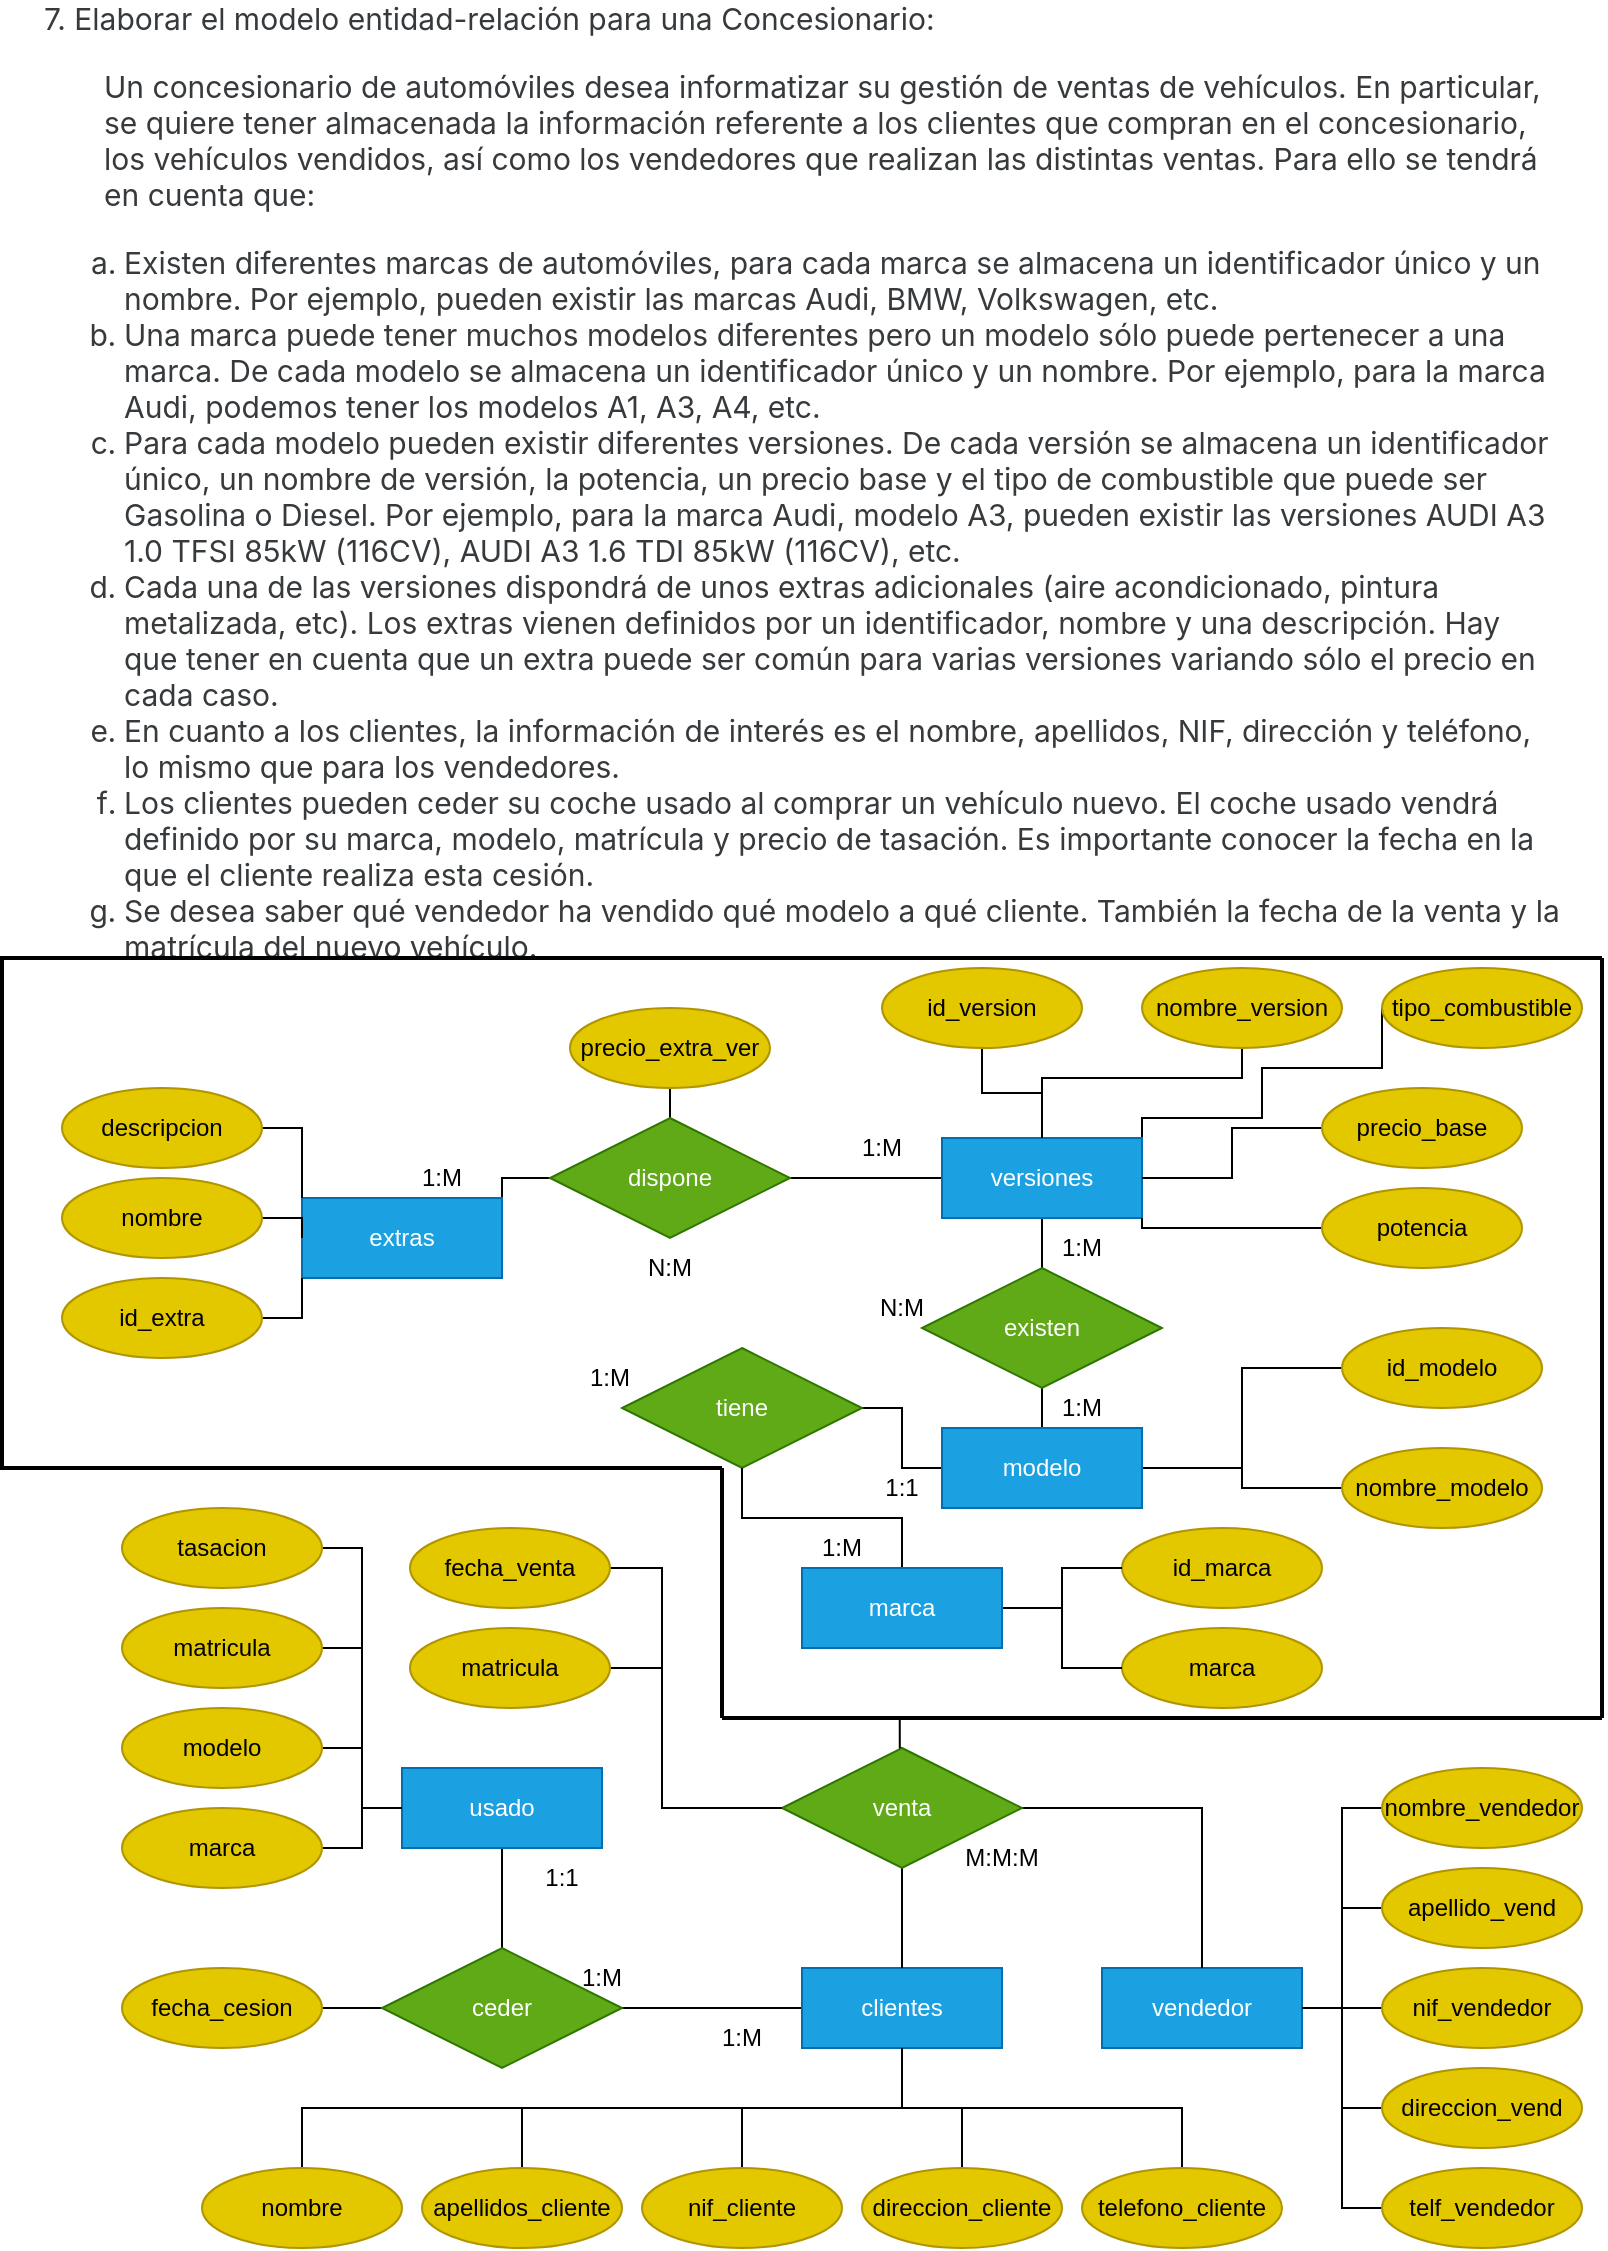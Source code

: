 <mxfile version="19.0.3" type="device"><diagram id="YBrfTEZBW5NwZkWMjSJa" name="Página-1"><mxGraphModel dx="1182" dy="835" grid="1" gridSize="10" guides="1" tooltips="1" connect="1" arrows="1" fold="1" page="1" pageScale="1" pageWidth="827" pageHeight="1169" math="0" shadow="0"><root><mxCell id="0"/><mxCell id="1" parent="0"/><mxCell id="wVt9pq_53kJeArSIZ15S-1" value="&lt;p style=&quot;box-sizing: border-box; margin-top: 0px; margin-bottom: 1rem; color: rgb(55, 58, 60); font-family: -apple-system, BlinkMacSystemFont, &amp;quot;Segoe UI&amp;quot;, Roboto, &amp;quot;Helvetica Neue&amp;quot;, Arial, sans-serif, &amp;quot;Apple Color Emoji&amp;quot;, &amp;quot;Segoe UI Emoji&amp;quot;, &amp;quot;Segoe UI Symbol&amp;quot;; font-size: 15px; text-align: left; background-color: rgb(255, 255, 255);&quot;&gt;7. Elaborar el modelo entidad-relación para una Concesionario:&lt;/p&gt;&lt;div style=&quot;box-sizing: border-box; color: rgb(55, 58, 60); font-family: -apple-system, BlinkMacSystemFont, &amp;quot;Segoe UI&amp;quot;, Roboto, &amp;quot;Helvetica Neue&amp;quot;, Arial, sans-serif, &amp;quot;Apple Color Emoji&amp;quot;, &amp;quot;Segoe UI Emoji&amp;quot;, &amp;quot;Segoe UI Symbol&amp;quot;; font-size: 15px; text-align: left; background-color: rgb(255, 255, 255); margin-left: 30px;&quot; class=&quot;editor-indent&quot;&gt;&lt;p style=&quot;box-sizing: border-box; margin-top: 0px; margin-bottom: 1rem;&quot;&gt;Un concesionario de automóviles desea informatizar su gestión de ventas de vehículos. En particular, se quiere tener almacenada la información referente a los clientes que compran en el concesionario, los vehículos vendidos, así como los vendedores que realizan las distintas ventas. Para ello se tendrá en cuenta que:&lt;/p&gt;&lt;/div&gt;&lt;p style=&quot;box-sizing: border-box; margin-top: 0px; margin-bottom: 1rem; color: rgb(55, 58, 60); font-family: -apple-system, BlinkMacSystemFont, &amp;quot;Segoe UI&amp;quot;, Roboto, &amp;quot;Helvetica Neue&amp;quot;, Arial, sans-serif, &amp;quot;Apple Color Emoji&amp;quot;, &amp;quot;Segoe UI Emoji&amp;quot;, &amp;quot;Segoe UI Symbol&amp;quot;; font-size: 15px; text-align: left; background-color: rgb(255, 255, 255);&quot;&gt;&lt;/p&gt;&lt;ol style=&quot;box-sizing: border-box; margin-top: 0px; margin-bottom: 1rem; color: rgb(55, 58, 60); font-family: -apple-system, BlinkMacSystemFont, &amp;quot;Segoe UI&amp;quot;, Roboto, &amp;quot;Helvetica Neue&amp;quot;, Arial, sans-serif, &amp;quot;Apple Color Emoji&amp;quot;, &amp;quot;Segoe UI Emoji&amp;quot;, &amp;quot;Segoe UI Symbol&amp;quot;; font-size: 15px; text-align: left; background-color: rgb(255, 255, 255); list-style-type: lower-alpha;&quot;&gt;&lt;li style=&quot;box-sizing: border-box;&quot;&gt;Existen diferentes marcas de automóviles, para cada marca se almacena un identificador único y un nombre. Por ejemplo, pueden existir las marcas Audi, BMW, Volkswagen, etc.&lt;/li&gt;&lt;li style=&quot;box-sizing: border-box;&quot;&gt;Una marca puede tener muchos modelos diferentes pero un modelo sólo puede pertenecer a una marca. De cada modelo se almacena un identificador único y un nombre. Por ejemplo, para la marca Audi, podemos tener los modelos A1, A3, A4, etc.&lt;/li&gt;&lt;li style=&quot;box-sizing: border-box;&quot;&gt;Para cada modelo pueden existir diferentes versiones. De cada versión se almacena un identificador único, un nombre de versión, la potencia, un precio base y el tipo de combustible que puede ser Gasolina o Diesel. Por ejemplo, para la marca Audi, modelo A3, pueden existir las versiones AUDI A3 1.0 TFSI 85kW (116CV), AUDI A3 1.6 TDI 85kW (116CV), etc.&lt;/li&gt;&lt;li style=&quot;box-sizing: border-box;&quot;&gt;Cada una de las versiones dispondrá de unos extras adicionales (aire acondicionado, pintura metalizada, etc). Los extras vienen definidos por un identificador, nombre y una descripción. Hay que tener en cuenta que un extra puede ser común para varias versiones variando sólo el precio en cada caso.&lt;/li&gt;&lt;li style=&quot;box-sizing: border-box;&quot;&gt;En cuanto a los clientes, la información de interés es el nombre, apellidos, NIF, dirección y teléfono, lo mismo que para los vendedores.&lt;/li&gt;&lt;li style=&quot;box-sizing: border-box;&quot;&gt;Los clientes pueden ceder su coche usado al comprar un vehículo nuevo. El coche usado vendrá definido por su marca, modelo, matrícula y precio de tasación. Es importante conocer la fecha en la que el cliente realiza esta cesión.&lt;/li&gt;&lt;li style=&quot;box-sizing: border-box;&quot;&gt;Se desea saber qué vendedor ha vendido qué modelo a qué cliente. También la fecha de la venta y la matrícula del nuevo vehículo.&lt;/li&gt;&lt;/ol&gt;" style="text;html=1;strokeColor=none;fillColor=none;align=center;verticalAlign=middle;whiteSpace=wrap;rounded=0;" parent="1" vertex="1"><mxGeometry x="40" y="40" width="760" height="490" as="geometry"/></mxCell><mxCell id="wVt9pq_53kJeArSIZ15S-2" value="id_marca" style="ellipse;whiteSpace=wrap;html=1;align=center;fillColor=#e3c800;fontColor=#000000;strokeColor=#B09500;" parent="1" vertex="1"><mxGeometry x="580" y="800" width="100" height="40" as="geometry"/></mxCell><mxCell id="wVt9pq_53kJeArSIZ15S-3" value="marca" style="ellipse;whiteSpace=wrap;html=1;align=center;fillColor=#e3c800;fontColor=#000000;strokeColor=#B09500;" parent="1" vertex="1"><mxGeometry x="580" y="850" width="100" height="40" as="geometry"/></mxCell><mxCell id="wVt9pq_53kJeArSIZ15S-70" style="edgeStyle=orthogonalEdgeStyle;rounded=0;orthogonalLoop=1;jettySize=auto;html=1;exitX=1;exitY=0.5;exitDx=0;exitDy=0;entryX=0;entryY=0.5;entryDx=0;entryDy=0;endArrow=none;endFill=0;" parent="1" source="wVt9pq_53kJeArSIZ15S-4" target="wVt9pq_53kJeArSIZ15S-6" edge="1"><mxGeometry relative="1" as="geometry"/></mxCell><mxCell id="wVt9pq_53kJeArSIZ15S-4" value="tiene" style="shape=rhombus;perimeter=rhombusPerimeter;whiteSpace=wrap;html=1;align=center;fillColor=#60a917;fontColor=#ffffff;strokeColor=#2D7600;" parent="1" vertex="1"><mxGeometry x="330" y="710" width="120" height="60" as="geometry"/></mxCell><mxCell id="wVt9pq_53kJeArSIZ15S-67" style="edgeStyle=orthogonalEdgeStyle;rounded=0;orthogonalLoop=1;jettySize=auto;html=1;exitX=1;exitY=0.5;exitDx=0;exitDy=0;endArrow=none;endFill=0;entryX=0;entryY=0.5;entryDx=0;entryDy=0;" parent="1" source="wVt9pq_53kJeArSIZ15S-5" target="wVt9pq_53kJeArSIZ15S-2" edge="1"><mxGeometry relative="1" as="geometry"><mxPoint x="560" y="830" as="targetPoint"/></mxGeometry></mxCell><mxCell id="wVt9pq_53kJeArSIZ15S-68" style="edgeStyle=orthogonalEdgeStyle;rounded=0;orthogonalLoop=1;jettySize=auto;html=1;exitX=1;exitY=0.5;exitDx=0;exitDy=0;entryX=0;entryY=0.5;entryDx=0;entryDy=0;endArrow=none;endFill=0;" parent="1" source="wVt9pq_53kJeArSIZ15S-5" target="wVt9pq_53kJeArSIZ15S-3" edge="1"><mxGeometry relative="1" as="geometry"/></mxCell><mxCell id="wVt9pq_53kJeArSIZ15S-69" style="edgeStyle=orthogonalEdgeStyle;rounded=0;orthogonalLoop=1;jettySize=auto;html=1;exitX=0.5;exitY=0;exitDx=0;exitDy=0;entryX=0.5;entryY=1;entryDx=0;entryDy=0;endArrow=none;endFill=0;" parent="1" source="wVt9pq_53kJeArSIZ15S-5" target="wVt9pq_53kJeArSIZ15S-4" edge="1"><mxGeometry relative="1" as="geometry"/></mxCell><mxCell id="wVt9pq_53kJeArSIZ15S-5" value="marca" style="whiteSpace=wrap;html=1;align=center;fillColor=#1ba1e2;fontColor=#ffffff;strokeColor=#006EAF;" parent="1" vertex="1"><mxGeometry x="420" y="820" width="100" height="40" as="geometry"/></mxCell><mxCell id="wVt9pq_53kJeArSIZ15S-71" style="edgeStyle=orthogonalEdgeStyle;rounded=0;orthogonalLoop=1;jettySize=auto;html=1;exitX=1;exitY=0.5;exitDx=0;exitDy=0;entryX=0;entryY=0.5;entryDx=0;entryDy=0;endArrow=none;endFill=0;" parent="1" source="wVt9pq_53kJeArSIZ15S-6" target="wVt9pq_53kJeArSIZ15S-7" edge="1"><mxGeometry relative="1" as="geometry"/></mxCell><mxCell id="wVt9pq_53kJeArSIZ15S-72" style="edgeStyle=orthogonalEdgeStyle;rounded=0;orthogonalLoop=1;jettySize=auto;html=1;exitX=1;exitY=0.5;exitDx=0;exitDy=0;entryX=0;entryY=0.5;entryDx=0;entryDy=0;endArrow=none;endFill=0;" parent="1" source="wVt9pq_53kJeArSIZ15S-6" target="wVt9pq_53kJeArSIZ15S-8" edge="1"><mxGeometry relative="1" as="geometry"/></mxCell><mxCell id="wVt9pq_53kJeArSIZ15S-73" style="edgeStyle=orthogonalEdgeStyle;rounded=0;orthogonalLoop=1;jettySize=auto;html=1;exitX=0.5;exitY=0;exitDx=0;exitDy=0;entryX=0.5;entryY=1;entryDx=0;entryDy=0;endArrow=none;endFill=0;" parent="1" source="wVt9pq_53kJeArSIZ15S-6" target="wVt9pq_53kJeArSIZ15S-9" edge="1"><mxGeometry relative="1" as="geometry"/></mxCell><mxCell id="wVt9pq_53kJeArSIZ15S-6" value="modelo" style="whiteSpace=wrap;html=1;align=center;fillColor=#1ba1e2;fontColor=#ffffff;strokeColor=#006EAF;" parent="1" vertex="1"><mxGeometry x="490" y="750" width="100" height="40" as="geometry"/></mxCell><mxCell id="wVt9pq_53kJeArSIZ15S-7" value="id_modelo" style="ellipse;whiteSpace=wrap;html=1;align=center;fillColor=#e3c800;fontColor=#000000;strokeColor=#B09500;" parent="1" vertex="1"><mxGeometry x="690" y="700" width="100" height="40" as="geometry"/></mxCell><mxCell id="wVt9pq_53kJeArSIZ15S-8" value="nombre_modelo" style="ellipse;whiteSpace=wrap;html=1;align=center;fillColor=#e3c800;fontColor=#000000;strokeColor=#B09500;" parent="1" vertex="1"><mxGeometry x="690" y="760" width="100" height="40" as="geometry"/></mxCell><mxCell id="wVt9pq_53kJeArSIZ15S-74" style="edgeStyle=orthogonalEdgeStyle;rounded=0;orthogonalLoop=1;jettySize=auto;html=1;exitX=0.5;exitY=0;exitDx=0;exitDy=0;entryX=0.5;entryY=1;entryDx=0;entryDy=0;endArrow=none;endFill=0;" parent="1" source="wVt9pq_53kJeArSIZ15S-9" target="wVt9pq_53kJeArSIZ15S-10" edge="1"><mxGeometry relative="1" as="geometry"/></mxCell><mxCell id="wVt9pq_53kJeArSIZ15S-9" value="existen" style="shape=rhombus;perimeter=rhombusPerimeter;whiteSpace=wrap;html=1;align=center;fillColor=#60a917;fontColor=#ffffff;strokeColor=#2D7600;" parent="1" vertex="1"><mxGeometry x="480" y="670" width="120" height="60" as="geometry"/></mxCell><mxCell id="wVt9pq_53kJeArSIZ15S-75" style="edgeStyle=orthogonalEdgeStyle;rounded=0;orthogonalLoop=1;jettySize=auto;html=1;exitX=0.5;exitY=0;exitDx=0;exitDy=0;entryX=0.5;entryY=1;entryDx=0;entryDy=0;endArrow=none;endFill=0;" parent="1" source="wVt9pq_53kJeArSIZ15S-10" target="wVt9pq_53kJeArSIZ15S-11" edge="1"><mxGeometry relative="1" as="geometry"/></mxCell><mxCell id="wVt9pq_53kJeArSIZ15S-77" style="edgeStyle=orthogonalEdgeStyle;rounded=0;orthogonalLoop=1;jettySize=auto;html=1;exitX=1;exitY=0;exitDx=0;exitDy=0;entryX=0;entryY=0.5;entryDx=0;entryDy=0;endArrow=none;endFill=0;" parent="1" source="wVt9pq_53kJeArSIZ15S-10" target="wVt9pq_53kJeArSIZ15S-15" edge="1"><mxGeometry relative="1" as="geometry"><Array as="points"><mxPoint x="650" y="595"/><mxPoint x="650" y="570"/><mxPoint x="710" y="570"/></Array></mxGeometry></mxCell><mxCell id="wVt9pq_53kJeArSIZ15S-80" style="edgeStyle=orthogonalEdgeStyle;rounded=0;orthogonalLoop=1;jettySize=auto;html=1;exitX=0;exitY=0.5;exitDx=0;exitDy=0;entryX=1;entryY=0.5;entryDx=0;entryDy=0;endArrow=none;endFill=0;" parent="1" source="wVt9pq_53kJeArSIZ15S-10" target="wVt9pq_53kJeArSIZ15S-16" edge="1"><mxGeometry relative="1" as="geometry"/></mxCell><mxCell id="wVt9pq_53kJeArSIZ15S-10" value="versiones" style="whiteSpace=wrap;html=1;align=center;fillColor=#1ba1e2;fontColor=#ffffff;strokeColor=#006EAF;" parent="1" vertex="1"><mxGeometry x="490" y="605" width="100" height="40" as="geometry"/></mxCell><mxCell id="wVt9pq_53kJeArSIZ15S-11" value="id_version" style="ellipse;whiteSpace=wrap;html=1;align=center;fillColor=#e3c800;fontColor=#000000;strokeColor=#B09500;" parent="1" vertex="1"><mxGeometry x="460" y="520" width="100" height="40" as="geometry"/></mxCell><mxCell id="wVt9pq_53kJeArSIZ15S-76" style="edgeStyle=orthogonalEdgeStyle;rounded=0;orthogonalLoop=1;jettySize=auto;html=1;exitX=0.5;exitY=1;exitDx=0;exitDy=0;endArrow=none;endFill=0;entryX=0.5;entryY=0;entryDx=0;entryDy=0;" parent="1" source="wVt9pq_53kJeArSIZ15S-12" target="wVt9pq_53kJeArSIZ15S-10" edge="1"><mxGeometry relative="1" as="geometry"><mxPoint x="540" y="600" as="targetPoint"/><Array as="points"><mxPoint x="640" y="575"/><mxPoint x="540" y="575"/></Array></mxGeometry></mxCell><mxCell id="wVt9pq_53kJeArSIZ15S-12" value="nombre_version" style="ellipse;whiteSpace=wrap;html=1;align=center;fillColor=#e3c800;fontColor=#000000;strokeColor=#B09500;" parent="1" vertex="1"><mxGeometry x="590" y="520" width="100" height="40" as="geometry"/></mxCell><mxCell id="wVt9pq_53kJeArSIZ15S-79" style="edgeStyle=orthogonalEdgeStyle;rounded=0;orthogonalLoop=1;jettySize=auto;html=1;exitX=0;exitY=0.5;exitDx=0;exitDy=0;entryX=1;entryY=1;entryDx=0;entryDy=0;endArrow=none;endFill=0;" parent="1" source="wVt9pq_53kJeArSIZ15S-13" target="wVt9pq_53kJeArSIZ15S-10" edge="1"><mxGeometry relative="1" as="geometry"><Array as="points"><mxPoint x="590" y="650"/></Array></mxGeometry></mxCell><mxCell id="wVt9pq_53kJeArSIZ15S-13" value="potencia" style="ellipse;whiteSpace=wrap;html=1;align=center;fillColor=#e3c800;fontColor=#000000;strokeColor=#B09500;" parent="1" vertex="1"><mxGeometry x="680" y="630" width="100" height="40" as="geometry"/></mxCell><mxCell id="wVt9pq_53kJeArSIZ15S-78" style="edgeStyle=orthogonalEdgeStyle;rounded=0;orthogonalLoop=1;jettySize=auto;html=1;exitX=0;exitY=0.5;exitDx=0;exitDy=0;entryX=1;entryY=0.5;entryDx=0;entryDy=0;endArrow=none;endFill=0;" parent="1" source="wVt9pq_53kJeArSIZ15S-14" target="wVt9pq_53kJeArSIZ15S-10" edge="1"><mxGeometry relative="1" as="geometry"/></mxCell><mxCell id="wVt9pq_53kJeArSIZ15S-14" value="precio_base" style="ellipse;whiteSpace=wrap;html=1;align=center;fillColor=#e3c800;fontColor=#000000;strokeColor=#B09500;" parent="1" vertex="1"><mxGeometry x="680" y="580" width="100" height="40" as="geometry"/></mxCell><mxCell id="wVt9pq_53kJeArSIZ15S-15" value="tipo_combustible" style="ellipse;whiteSpace=wrap;html=1;align=center;fillColor=#e3c800;fontColor=#000000;strokeColor=#B09500;" parent="1" vertex="1"><mxGeometry x="710" y="520" width="100" height="40" as="geometry"/></mxCell><mxCell id="wVt9pq_53kJeArSIZ15S-81" style="edgeStyle=orthogonalEdgeStyle;rounded=0;orthogonalLoop=1;jettySize=auto;html=1;exitX=0;exitY=0.5;exitDx=0;exitDy=0;entryX=1;entryY=0.5;entryDx=0;entryDy=0;endArrow=none;endFill=0;" parent="1" source="wVt9pq_53kJeArSIZ15S-16" target="wVt9pq_53kJeArSIZ15S-17" edge="1"><mxGeometry relative="1" as="geometry"/></mxCell><mxCell id="wVt9pq_53kJeArSIZ15S-85" style="edgeStyle=orthogonalEdgeStyle;rounded=0;orthogonalLoop=1;jettySize=auto;html=1;exitX=0.5;exitY=0;exitDx=0;exitDy=0;entryX=0.5;entryY=1;entryDx=0;entryDy=0;endArrow=none;endFill=0;" parent="1" source="wVt9pq_53kJeArSIZ15S-16" target="wVt9pq_53kJeArSIZ15S-21" edge="1"><mxGeometry relative="1" as="geometry"/></mxCell><mxCell id="wVt9pq_53kJeArSIZ15S-16" value="dispone" style="shape=rhombus;perimeter=rhombusPerimeter;whiteSpace=wrap;html=1;align=center;fillColor=#60a917;fontColor=#ffffff;strokeColor=#2D7600;" parent="1" vertex="1"><mxGeometry x="294" y="595" width="120" height="60" as="geometry"/></mxCell><mxCell id="wVt9pq_53kJeArSIZ15S-17" value="extras" style="whiteSpace=wrap;html=1;align=center;fillColor=#1ba1e2;fontColor=#ffffff;strokeColor=#006EAF;" parent="1" vertex="1"><mxGeometry x="170" y="635" width="100" height="40" as="geometry"/></mxCell><mxCell id="wVt9pq_53kJeArSIZ15S-83" style="edgeStyle=orthogonalEdgeStyle;rounded=0;orthogonalLoop=1;jettySize=auto;html=1;exitX=1;exitY=0.5;exitDx=0;exitDy=0;entryX=0;entryY=1;entryDx=0;entryDy=0;endArrow=none;endFill=0;" parent="1" source="wVt9pq_53kJeArSIZ15S-18" target="wVt9pq_53kJeArSIZ15S-17" edge="1"><mxGeometry relative="1" as="geometry"/></mxCell><mxCell id="wVt9pq_53kJeArSIZ15S-18" value="id_extra" style="ellipse;whiteSpace=wrap;html=1;align=center;fillColor=#e3c800;fontColor=#000000;strokeColor=#B09500;" parent="1" vertex="1"><mxGeometry x="50" y="675" width="100" height="40" as="geometry"/></mxCell><mxCell id="wVt9pq_53kJeArSIZ15S-84" style="edgeStyle=orthogonalEdgeStyle;rounded=0;orthogonalLoop=1;jettySize=auto;html=1;exitX=1;exitY=0.5;exitDx=0;exitDy=0;entryX=0;entryY=0.5;entryDx=0;entryDy=0;endArrow=none;endFill=0;" parent="1" source="wVt9pq_53kJeArSIZ15S-19" target="wVt9pq_53kJeArSIZ15S-17" edge="1"><mxGeometry relative="1" as="geometry"/></mxCell><mxCell id="wVt9pq_53kJeArSIZ15S-19" value="nombre" style="ellipse;whiteSpace=wrap;html=1;align=center;fillColor=#e3c800;fontColor=#000000;strokeColor=#B09500;" parent="1" vertex="1"><mxGeometry x="50" y="625" width="100" height="40" as="geometry"/></mxCell><mxCell id="wVt9pq_53kJeArSIZ15S-82" style="edgeStyle=orthogonalEdgeStyle;rounded=0;orthogonalLoop=1;jettySize=auto;html=1;exitX=1;exitY=0.5;exitDx=0;exitDy=0;entryX=0;entryY=0;entryDx=0;entryDy=0;endArrow=none;endFill=0;" parent="1" source="wVt9pq_53kJeArSIZ15S-20" target="wVt9pq_53kJeArSIZ15S-17" edge="1"><mxGeometry relative="1" as="geometry"/></mxCell><mxCell id="wVt9pq_53kJeArSIZ15S-20" value="descripcion" style="ellipse;whiteSpace=wrap;html=1;align=center;fillColor=#e3c800;fontColor=#000000;strokeColor=#B09500;" parent="1" vertex="1"><mxGeometry x="50" y="580" width="100" height="40" as="geometry"/></mxCell><mxCell id="wVt9pq_53kJeArSIZ15S-21" value="precio_extra_ver" style="ellipse;whiteSpace=wrap;html=1;align=center;fillColor=#e3c800;fontColor=#000000;strokeColor=#B09500;" parent="1" vertex="1"><mxGeometry x="304" y="540" width="100" height="40" as="geometry"/></mxCell><mxCell id="wVt9pq_53kJeArSIZ15S-55" style="edgeStyle=orthogonalEdgeStyle;rounded=0;orthogonalLoop=1;jettySize=auto;html=1;exitX=0.5;exitY=1;exitDx=0;exitDy=0;entryX=0.5;entryY=0;entryDx=0;entryDy=0;endArrow=none;endFill=0;" parent="1" source="wVt9pq_53kJeArSIZ15S-22" target="wVt9pq_53kJeArSIZ15S-25" edge="1"><mxGeometry relative="1" as="geometry"/></mxCell><mxCell id="wVt9pq_53kJeArSIZ15S-57" style="edgeStyle=orthogonalEdgeStyle;rounded=0;orthogonalLoop=1;jettySize=auto;html=1;exitX=0.5;exitY=1;exitDx=0;exitDy=0;entryX=0.5;entryY=0;entryDx=0;entryDy=0;endArrow=none;endFill=0;" parent="1" source="wVt9pq_53kJeArSIZ15S-22" target="wVt9pq_53kJeArSIZ15S-24" edge="1"><mxGeometry relative="1" as="geometry"/></mxCell><mxCell id="wVt9pq_53kJeArSIZ15S-60" style="edgeStyle=orthogonalEdgeStyle;rounded=0;orthogonalLoop=1;jettySize=auto;html=1;exitX=0;exitY=0.5;exitDx=0;exitDy=0;entryX=1;entryY=0.5;entryDx=0;entryDy=0;endArrow=none;endFill=0;" parent="1" source="wVt9pq_53kJeArSIZ15S-22" target="wVt9pq_53kJeArSIZ15S-34" edge="1"><mxGeometry relative="1" as="geometry"/></mxCell><mxCell id="wVt9pq_53kJeArSIZ15S-22" value="clientes" style="whiteSpace=wrap;html=1;align=center;fillColor=#1ba1e2;fontColor=#ffffff;strokeColor=#006EAF;" parent="1" vertex="1"><mxGeometry x="420" y="1020" width="100" height="40" as="geometry"/></mxCell><mxCell id="wVt9pq_53kJeArSIZ15S-59" style="edgeStyle=orthogonalEdgeStyle;rounded=0;orthogonalLoop=1;jettySize=auto;html=1;exitX=0.5;exitY=0;exitDx=0;exitDy=0;endArrow=none;endFill=0;entryX=0.5;entryY=1;entryDx=0;entryDy=0;" parent="1" source="wVt9pq_53kJeArSIZ15S-23" target="wVt9pq_53kJeArSIZ15S-22" edge="1"><mxGeometry relative="1" as="geometry"><mxPoint x="490" y="1060" as="targetPoint"/></mxGeometry></mxCell><mxCell id="wVt9pq_53kJeArSIZ15S-23" value="nombre" style="ellipse;whiteSpace=wrap;html=1;align=center;fillColor=#e3c800;fontColor=#000000;strokeColor=#B09500;" parent="1" vertex="1"><mxGeometry x="120" y="1120" width="100" height="40" as="geometry"/></mxCell><mxCell id="wVt9pq_53kJeArSIZ15S-24" value="apellidos_cliente" style="ellipse;whiteSpace=wrap;html=1;align=center;fillColor=#e3c800;fontColor=#000000;strokeColor=#B09500;" parent="1" vertex="1"><mxGeometry x="230" y="1120" width="100" height="40" as="geometry"/></mxCell><mxCell id="wVt9pq_53kJeArSIZ15S-25" value="nif_cliente" style="ellipse;whiteSpace=wrap;html=1;align=center;fillColor=#e3c800;fontColor=#000000;strokeColor=#B09500;" parent="1" vertex="1"><mxGeometry x="340" y="1120" width="100" height="40" as="geometry"/></mxCell><mxCell id="wVt9pq_53kJeArSIZ15S-56" style="edgeStyle=orthogonalEdgeStyle;rounded=0;orthogonalLoop=1;jettySize=auto;html=1;exitX=0.5;exitY=0;exitDx=0;exitDy=0;entryX=0.5;entryY=1;entryDx=0;entryDy=0;endArrow=none;endFill=0;" parent="1" source="wVt9pq_53kJeArSIZ15S-26" target="wVt9pq_53kJeArSIZ15S-22" edge="1"><mxGeometry relative="1" as="geometry"/></mxCell><mxCell id="wVt9pq_53kJeArSIZ15S-26" value="direccion_cliente" style="ellipse;whiteSpace=wrap;html=1;align=center;fillColor=#e3c800;fontColor=#000000;strokeColor=#B09500;" parent="1" vertex="1"><mxGeometry x="450" y="1120" width="100" height="40" as="geometry"/></mxCell><mxCell id="wVt9pq_53kJeArSIZ15S-58" style="edgeStyle=orthogonalEdgeStyle;rounded=0;orthogonalLoop=1;jettySize=auto;html=1;exitX=0.5;exitY=0;exitDx=0;exitDy=0;entryX=0.5;entryY=1;entryDx=0;entryDy=0;endArrow=none;endFill=0;" parent="1" source="wVt9pq_53kJeArSIZ15S-27" target="wVt9pq_53kJeArSIZ15S-22" edge="1"><mxGeometry relative="1" as="geometry"/></mxCell><mxCell id="wVt9pq_53kJeArSIZ15S-27" value="telefono_cliente" style="ellipse;whiteSpace=wrap;html=1;align=center;fillColor=#e3c800;fontColor=#000000;strokeColor=#B09500;" parent="1" vertex="1"><mxGeometry x="560" y="1120" width="100" height="40" as="geometry"/></mxCell><mxCell id="wVt9pq_53kJeArSIZ15S-28" value="vendedor" style="whiteSpace=wrap;html=1;align=center;fillColor=#1ba1e2;fontColor=#ffffff;strokeColor=#006EAF;" parent="1" vertex="1"><mxGeometry x="570" y="1020" width="100" height="40" as="geometry"/></mxCell><mxCell id="wVt9pq_53kJeArSIZ15S-50" style="edgeStyle=orthogonalEdgeStyle;rounded=0;orthogonalLoop=1;jettySize=auto;html=1;exitX=0;exitY=0.5;exitDx=0;exitDy=0;entryX=1;entryY=0.5;entryDx=0;entryDy=0;endArrow=none;endFill=0;" parent="1" source="wVt9pq_53kJeArSIZ15S-29" target="wVt9pq_53kJeArSIZ15S-28" edge="1"><mxGeometry relative="1" as="geometry"/></mxCell><mxCell id="wVt9pq_53kJeArSIZ15S-29" value="nombre_vendedor" style="ellipse;whiteSpace=wrap;html=1;align=center;fillColor=#e3c800;fontColor=#000000;strokeColor=#B09500;" parent="1" vertex="1"><mxGeometry x="710" y="920" width="100" height="40" as="geometry"/></mxCell><mxCell id="wVt9pq_53kJeArSIZ15S-51" style="edgeStyle=orthogonalEdgeStyle;rounded=0;orthogonalLoop=1;jettySize=auto;html=1;exitX=0;exitY=0.5;exitDx=0;exitDy=0;entryX=1;entryY=0.5;entryDx=0;entryDy=0;endArrow=none;endFill=0;" parent="1" source="wVt9pq_53kJeArSIZ15S-30" target="wVt9pq_53kJeArSIZ15S-28" edge="1"><mxGeometry relative="1" as="geometry"/></mxCell><mxCell id="wVt9pq_53kJeArSIZ15S-30" value="apellido_vend" style="ellipse;whiteSpace=wrap;html=1;align=center;fillColor=#e3c800;fontColor=#000000;strokeColor=#B09500;" parent="1" vertex="1"><mxGeometry x="710" y="970" width="100" height="40" as="geometry"/></mxCell><mxCell id="wVt9pq_53kJeArSIZ15S-52" style="edgeStyle=orthogonalEdgeStyle;rounded=0;orthogonalLoop=1;jettySize=auto;html=1;exitX=0;exitY=0.5;exitDx=0;exitDy=0;entryX=1;entryY=0.5;entryDx=0;entryDy=0;endArrow=none;endFill=0;" parent="1" source="wVt9pq_53kJeArSIZ15S-31" target="wVt9pq_53kJeArSIZ15S-28" edge="1"><mxGeometry relative="1" as="geometry"/></mxCell><mxCell id="wVt9pq_53kJeArSIZ15S-31" value="nif_vendedor" style="ellipse;whiteSpace=wrap;html=1;align=center;fillColor=#e3c800;fontColor=#000000;strokeColor=#B09500;" parent="1" vertex="1"><mxGeometry x="710" y="1020" width="100" height="40" as="geometry"/></mxCell><mxCell id="wVt9pq_53kJeArSIZ15S-53" style="edgeStyle=orthogonalEdgeStyle;rounded=0;orthogonalLoop=1;jettySize=auto;html=1;exitX=0;exitY=0.5;exitDx=0;exitDy=0;entryX=1;entryY=0.5;entryDx=0;entryDy=0;endArrow=none;endFill=0;" parent="1" source="wVt9pq_53kJeArSIZ15S-32" target="wVt9pq_53kJeArSIZ15S-28" edge="1"><mxGeometry relative="1" as="geometry"/></mxCell><mxCell id="wVt9pq_53kJeArSIZ15S-32" value="direccion_vend" style="ellipse;whiteSpace=wrap;html=1;align=center;fillColor=#e3c800;fontColor=#000000;strokeColor=#B09500;" parent="1" vertex="1"><mxGeometry x="710" y="1070" width="100" height="40" as="geometry"/></mxCell><mxCell id="wVt9pq_53kJeArSIZ15S-54" style="edgeStyle=orthogonalEdgeStyle;rounded=0;orthogonalLoop=1;jettySize=auto;html=1;exitX=0;exitY=0.5;exitDx=0;exitDy=0;entryX=1;entryY=0.5;entryDx=0;entryDy=0;endArrow=none;endFill=0;" parent="1" source="wVt9pq_53kJeArSIZ15S-33" target="wVt9pq_53kJeArSIZ15S-28" edge="1"><mxGeometry relative="1" as="geometry"/></mxCell><mxCell id="wVt9pq_53kJeArSIZ15S-33" value="telf_vendedor" style="ellipse;whiteSpace=wrap;html=1;align=center;fillColor=#e3c800;fontColor=#000000;strokeColor=#B09500;" parent="1" vertex="1"><mxGeometry x="710" y="1120" width="100" height="40" as="geometry"/></mxCell><mxCell id="wVt9pq_53kJeArSIZ15S-61" style="edgeStyle=orthogonalEdgeStyle;rounded=0;orthogonalLoop=1;jettySize=auto;html=1;exitX=0;exitY=0.5;exitDx=0;exitDy=0;entryX=1;entryY=0.5;entryDx=0;entryDy=0;endArrow=none;endFill=0;" parent="1" source="wVt9pq_53kJeArSIZ15S-34" target="wVt9pq_53kJeArSIZ15S-40" edge="1"><mxGeometry relative="1" as="geometry"/></mxCell><mxCell id="wVt9pq_53kJeArSIZ15S-62" style="edgeStyle=orthogonalEdgeStyle;rounded=0;orthogonalLoop=1;jettySize=auto;html=1;exitX=0.5;exitY=0;exitDx=0;exitDy=0;entryX=0.5;entryY=1;entryDx=0;entryDy=0;endArrow=none;endFill=0;" parent="1" source="wVt9pq_53kJeArSIZ15S-34" target="wVt9pq_53kJeArSIZ15S-35" edge="1"><mxGeometry relative="1" as="geometry"/></mxCell><mxCell id="wVt9pq_53kJeArSIZ15S-34" value="ceder" style="shape=rhombus;perimeter=rhombusPerimeter;whiteSpace=wrap;html=1;align=center;fillColor=#60a917;fontColor=#ffffff;strokeColor=#2D7600;" parent="1" vertex="1"><mxGeometry x="210" y="1010" width="120" height="60" as="geometry"/></mxCell><mxCell id="wVt9pq_53kJeArSIZ15S-35" value="usado" style="whiteSpace=wrap;html=1;align=center;fillColor=#1ba1e2;fontColor=#ffffff;strokeColor=#006EAF;" parent="1" vertex="1"><mxGeometry x="220" y="920" width="100" height="40" as="geometry"/></mxCell><mxCell id="wVt9pq_53kJeArSIZ15S-63" style="edgeStyle=orthogonalEdgeStyle;rounded=0;orthogonalLoop=1;jettySize=auto;html=1;exitX=1;exitY=0.5;exitDx=0;exitDy=0;entryX=0;entryY=0.5;entryDx=0;entryDy=0;endArrow=none;endFill=0;" parent="1" source="wVt9pq_53kJeArSIZ15S-36" target="wVt9pq_53kJeArSIZ15S-35" edge="1"><mxGeometry relative="1" as="geometry"/></mxCell><mxCell id="wVt9pq_53kJeArSIZ15S-36" value="marca" style="ellipse;whiteSpace=wrap;html=1;align=center;fillColor=#e3c800;fontColor=#000000;strokeColor=#B09500;" parent="1" vertex="1"><mxGeometry x="80" y="940" width="100" height="40" as="geometry"/></mxCell><mxCell id="wVt9pq_53kJeArSIZ15S-64" style="edgeStyle=orthogonalEdgeStyle;rounded=0;orthogonalLoop=1;jettySize=auto;html=1;exitX=1;exitY=0.5;exitDx=0;exitDy=0;entryX=0;entryY=0.5;entryDx=0;entryDy=0;endArrow=none;endFill=0;" parent="1" source="wVt9pq_53kJeArSIZ15S-37" target="wVt9pq_53kJeArSIZ15S-35" edge="1"><mxGeometry relative="1" as="geometry"/></mxCell><mxCell id="wVt9pq_53kJeArSIZ15S-37" value="modelo" style="ellipse;whiteSpace=wrap;html=1;align=center;fillColor=#e3c800;fontColor=#000000;strokeColor=#B09500;" parent="1" vertex="1"><mxGeometry x="80" y="890" width="100" height="40" as="geometry"/></mxCell><mxCell id="wVt9pq_53kJeArSIZ15S-65" style="edgeStyle=orthogonalEdgeStyle;rounded=0;orthogonalLoop=1;jettySize=auto;html=1;exitX=1;exitY=0.5;exitDx=0;exitDy=0;entryX=0;entryY=0.5;entryDx=0;entryDy=0;endArrow=none;endFill=0;" parent="1" source="wVt9pq_53kJeArSIZ15S-38" target="wVt9pq_53kJeArSIZ15S-35" edge="1"><mxGeometry relative="1" as="geometry"/></mxCell><mxCell id="wVt9pq_53kJeArSIZ15S-38" value="matricula" style="ellipse;whiteSpace=wrap;html=1;align=center;fillColor=#e3c800;fontColor=#000000;strokeColor=#B09500;" parent="1" vertex="1"><mxGeometry x="80" y="840" width="100" height="40" as="geometry"/></mxCell><mxCell id="wVt9pq_53kJeArSIZ15S-66" style="edgeStyle=orthogonalEdgeStyle;rounded=0;orthogonalLoop=1;jettySize=auto;html=1;exitX=1;exitY=0.5;exitDx=0;exitDy=0;entryX=0;entryY=0.5;entryDx=0;entryDy=0;endArrow=none;endFill=0;" parent="1" source="wVt9pq_53kJeArSIZ15S-39" target="wVt9pq_53kJeArSIZ15S-35" edge="1"><mxGeometry relative="1" as="geometry"/></mxCell><mxCell id="wVt9pq_53kJeArSIZ15S-39" value="tasacion" style="ellipse;whiteSpace=wrap;html=1;align=center;fillColor=#e3c800;fontColor=#000000;strokeColor=#B09500;" parent="1" vertex="1"><mxGeometry x="80" y="790" width="100" height="40" as="geometry"/></mxCell><mxCell id="wVt9pq_53kJeArSIZ15S-40" value="fecha_cesion" style="ellipse;whiteSpace=wrap;html=1;align=center;fillColor=#e3c800;fontColor=#000000;strokeColor=#B09500;" parent="1" vertex="1"><mxGeometry x="80" y="1020" width="100" height="40" as="geometry"/></mxCell><mxCell id="wVt9pq_53kJeArSIZ15S-45" style="edgeStyle=orthogonalEdgeStyle;rounded=0;orthogonalLoop=1;jettySize=auto;html=1;exitX=0.5;exitY=1;exitDx=0;exitDy=0;endArrow=none;endFill=0;entryX=0.5;entryY=0;entryDx=0;entryDy=0;" parent="1" source="wVt9pq_53kJeArSIZ15S-42" target="wVt9pq_53kJeArSIZ15S-22" edge="1"><mxGeometry relative="1" as="geometry"/></mxCell><mxCell id="wVt9pq_53kJeArSIZ15S-46" style="edgeStyle=orthogonalEdgeStyle;rounded=0;orthogonalLoop=1;jettySize=auto;html=1;exitX=1;exitY=0.5;exitDx=0;exitDy=0;entryX=0.5;entryY=0;entryDx=0;entryDy=0;endArrow=none;endFill=0;" parent="1" source="wVt9pq_53kJeArSIZ15S-42" target="wVt9pq_53kJeArSIZ15S-28" edge="1"><mxGeometry relative="1" as="geometry"/></mxCell><mxCell id="wVt9pq_53kJeArSIZ15S-47" style="edgeStyle=orthogonalEdgeStyle;rounded=0;orthogonalLoop=1;jettySize=auto;html=1;exitX=0.5;exitY=0;exitDx=0;exitDy=0;entryX=0.202;entryY=0.6;entryDx=0;entryDy=0;endArrow=none;endFill=0;entryPerimeter=0;" parent="1" source="wVt9pq_53kJeArSIZ15S-42" target="0xzrWURc5pRJeZHmQ_z2-41" edge="1"><mxGeometry relative="1" as="geometry"/></mxCell><mxCell id="wVt9pq_53kJeArSIZ15S-48" style="edgeStyle=orthogonalEdgeStyle;rounded=0;orthogonalLoop=1;jettySize=auto;html=1;exitX=0;exitY=0.5;exitDx=0;exitDy=0;entryX=1;entryY=0.5;entryDx=0;entryDy=0;endArrow=none;endFill=0;" parent="1" source="wVt9pq_53kJeArSIZ15S-42" target="wVt9pq_53kJeArSIZ15S-43" edge="1"><mxGeometry relative="1" as="geometry"><Array as="points"><mxPoint x="350" y="940"/><mxPoint x="350" y="820"/></Array></mxGeometry></mxCell><mxCell id="wVt9pq_53kJeArSIZ15S-42" value="venta" style="shape=rhombus;perimeter=rhombusPerimeter;whiteSpace=wrap;html=1;align=center;fillColor=#60a917;fontColor=#ffffff;strokeColor=#2D7600;" parent="1" vertex="1"><mxGeometry x="410" y="910" width="120" height="60" as="geometry"/></mxCell><mxCell id="wVt9pq_53kJeArSIZ15S-43" value="fecha_venta" style="ellipse;whiteSpace=wrap;html=1;align=center;fillColor=#e3c800;fontColor=#000000;strokeColor=#B09500;" parent="1" vertex="1"><mxGeometry x="224" y="800" width="100" height="40" as="geometry"/></mxCell><mxCell id="wVt9pq_53kJeArSIZ15S-49" style="edgeStyle=orthogonalEdgeStyle;rounded=0;orthogonalLoop=1;jettySize=auto;html=1;exitX=1;exitY=0.5;exitDx=0;exitDy=0;entryX=0;entryY=0.5;entryDx=0;entryDy=0;endArrow=none;endFill=0;" parent="1" source="wVt9pq_53kJeArSIZ15S-44" target="wVt9pq_53kJeArSIZ15S-42" edge="1"><mxGeometry relative="1" as="geometry"><Array as="points"><mxPoint x="350" y="870"/><mxPoint x="350" y="940"/></Array></mxGeometry></mxCell><mxCell id="wVt9pq_53kJeArSIZ15S-44" value="matricula" style="ellipse;whiteSpace=wrap;html=1;align=center;fillColor=#e3c800;fontColor=#000000;strokeColor=#B09500;" parent="1" vertex="1"><mxGeometry x="224" y="850" width="100" height="40" as="geometry"/></mxCell><mxCell id="0xzrWURc5pRJeZHmQ_z2-6" value="1:1" style="text;html=1;strokeColor=none;fillColor=none;align=center;verticalAlign=middle;whiteSpace=wrap;rounded=0;" vertex="1" parent="1"><mxGeometry x="270" y="960" width="60" height="30" as="geometry"/></mxCell><mxCell id="0xzrWURc5pRJeZHmQ_z2-7" value="1:1" style="text;html=1;strokeColor=none;fillColor=none;align=center;verticalAlign=middle;whiteSpace=wrap;rounded=0;" vertex="1" parent="1"><mxGeometry x="440" y="765" width="60" height="30" as="geometry"/></mxCell><mxCell id="0xzrWURc5pRJeZHmQ_z2-8" value="1:M" style="text;html=1;strokeColor=none;fillColor=none;align=center;verticalAlign=middle;whiteSpace=wrap;rounded=0;" vertex="1" parent="1"><mxGeometry x="290" y="1010" width="60" height="30" as="geometry"/></mxCell><mxCell id="0xzrWURc5pRJeZHmQ_z2-9" value="1:M" style="text;html=1;strokeColor=none;fillColor=none;align=center;verticalAlign=middle;whiteSpace=wrap;rounded=0;" vertex="1" parent="1"><mxGeometry x="360" y="1040" width="60" height="30" as="geometry"/></mxCell><mxCell id="0xzrWURc5pRJeZHmQ_z2-10" value="1:M" style="text;html=1;strokeColor=none;fillColor=none;align=center;verticalAlign=middle;whiteSpace=wrap;rounded=0;" vertex="1" parent="1"><mxGeometry x="294" y="710" width="60" height="30" as="geometry"/></mxCell><mxCell id="0xzrWURc5pRJeZHmQ_z2-11" value="1:M" style="text;html=1;strokeColor=none;fillColor=none;align=center;verticalAlign=middle;whiteSpace=wrap;rounded=0;" vertex="1" parent="1"><mxGeometry x="410" y="795" width="60" height="30" as="geometry"/></mxCell><mxCell id="0xzrWURc5pRJeZHmQ_z2-12" value="1:M" style="text;html=1;strokeColor=none;fillColor=none;align=center;verticalAlign=middle;whiteSpace=wrap;rounded=0;" vertex="1" parent="1"><mxGeometry x="530" y="645" width="60" height="30" as="geometry"/></mxCell><mxCell id="0xzrWURc5pRJeZHmQ_z2-13" value="1:M" style="text;html=1;strokeColor=none;fillColor=none;align=center;verticalAlign=middle;whiteSpace=wrap;rounded=0;" vertex="1" parent="1"><mxGeometry x="530" y="725" width="60" height="30" as="geometry"/></mxCell><mxCell id="0xzrWURc5pRJeZHmQ_z2-14" value="1:M" style="text;html=1;strokeColor=none;fillColor=none;align=center;verticalAlign=middle;whiteSpace=wrap;rounded=0;" vertex="1" parent="1"><mxGeometry x="430" y="595" width="60" height="30" as="geometry"/></mxCell><mxCell id="0xzrWURc5pRJeZHmQ_z2-15" value="1:M" style="text;html=1;strokeColor=none;fillColor=none;align=center;verticalAlign=middle;whiteSpace=wrap;rounded=0;" vertex="1" parent="1"><mxGeometry x="210" y="610" width="60" height="30" as="geometry"/></mxCell><mxCell id="0xzrWURc5pRJeZHmQ_z2-31" value="M:M:M" style="text;html=1;strokeColor=none;fillColor=none;align=center;verticalAlign=middle;whiteSpace=wrap;rounded=0;" vertex="1" parent="1"><mxGeometry x="490" y="950" width="60" height="30" as="geometry"/></mxCell><mxCell id="0xzrWURc5pRJeZHmQ_z2-32" value="N:M" style="text;html=1;strokeColor=none;fillColor=none;align=center;verticalAlign=middle;whiteSpace=wrap;rounded=0;" vertex="1" parent="1"><mxGeometry x="440" y="675" width="60" height="30" as="geometry"/></mxCell><mxCell id="0xzrWURc5pRJeZHmQ_z2-33" value="N:M" style="text;html=1;strokeColor=none;fillColor=none;align=center;verticalAlign=middle;whiteSpace=wrap;rounded=0;" vertex="1" parent="1"><mxGeometry x="324" y="655" width="60" height="30" as="geometry"/></mxCell><mxCell id="0xzrWURc5pRJeZHmQ_z2-44" style="edgeStyle=orthogonalEdgeStyle;rounded=0;orthogonalLoop=1;jettySize=auto;html=1;exitX=0;exitY=0.5;exitDx=0;exitDy=0;exitPerimeter=0;entryX=0;entryY=0.5;entryDx=0;entryDy=0;entryPerimeter=0;endArrow=none;endFill=0;strokeWidth=2;" edge="1" parent="1" source="0xzrWURc5pRJeZHmQ_z2-39" target="0xzrWURc5pRJeZHmQ_z2-40"><mxGeometry relative="1" as="geometry"><Array as="points"><mxPoint x="20" y="515"/><mxPoint x="20" y="770"/></Array></mxGeometry></mxCell><mxCell id="0xzrWURc5pRJeZHmQ_z2-46" style="edgeStyle=orthogonalEdgeStyle;rounded=0;orthogonalLoop=1;jettySize=auto;html=1;exitX=1;exitY=0.5;exitDx=0;exitDy=0;exitPerimeter=0;entryX=1;entryY=0.5;entryDx=0;entryDy=0;entryPerimeter=0;endArrow=none;endFill=0;strokeWidth=2;" edge="1" parent="1" source="0xzrWURc5pRJeZHmQ_z2-39" target="0xzrWURc5pRJeZHmQ_z2-41"><mxGeometry relative="1" as="geometry"><Array as="points"><mxPoint x="820" y="710"/><mxPoint x="820" y="710"/></Array></mxGeometry></mxCell><mxCell id="0xzrWURc5pRJeZHmQ_z2-39" value="" style="line;strokeWidth=2;html=1;" vertex="1" parent="1"><mxGeometry x="30" y="510" width="790" height="10" as="geometry"/></mxCell><mxCell id="0xzrWURc5pRJeZHmQ_z2-45" style="edgeStyle=orthogonalEdgeStyle;rounded=0;orthogonalLoop=1;jettySize=auto;html=1;exitX=1;exitY=0.5;exitDx=0;exitDy=0;exitPerimeter=0;entryX=0;entryY=0.5;entryDx=0;entryDy=0;entryPerimeter=0;endArrow=none;endFill=0;strokeWidth=2;" edge="1" parent="1" source="0xzrWURc5pRJeZHmQ_z2-40" target="0xzrWURc5pRJeZHmQ_z2-41"><mxGeometry relative="1" as="geometry"><Array as="points"><mxPoint x="380" y="800"/><mxPoint x="380" y="800"/></Array></mxGeometry></mxCell><mxCell id="0xzrWURc5pRJeZHmQ_z2-40" value="" style="line;strokeWidth=2;html=1;" vertex="1" parent="1"><mxGeometry x="30" y="765" width="350" height="10" as="geometry"/></mxCell><mxCell id="0xzrWURc5pRJeZHmQ_z2-41" value="" style="line;strokeWidth=2;html=1;" vertex="1" parent="1"><mxGeometry x="380" y="890" width="440" height="10" as="geometry"/></mxCell></root></mxGraphModel></diagram></mxfile>